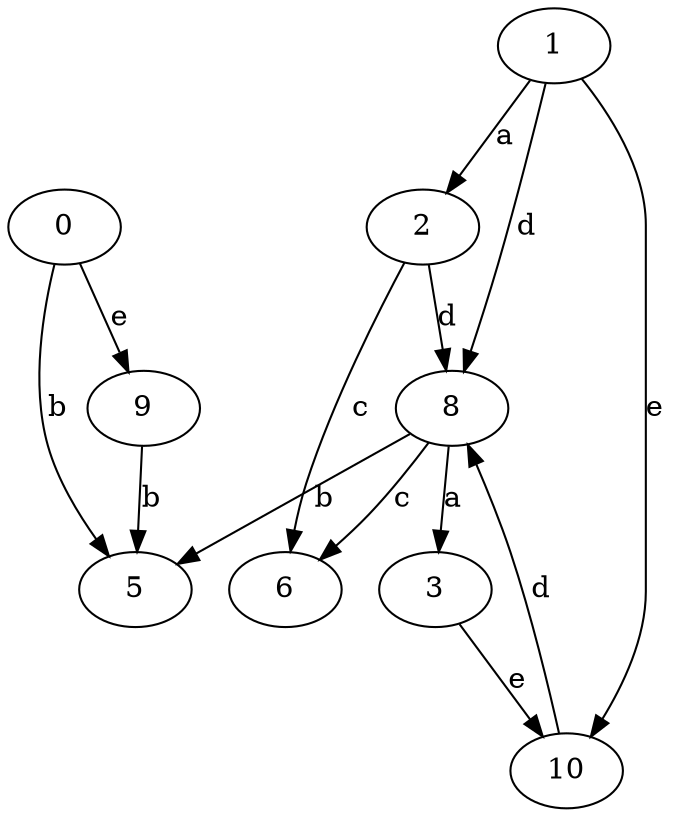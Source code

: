 strict digraph  {
0;
2;
3;
1;
5;
6;
8;
9;
10;
0 -> 5  [label=b];
0 -> 9  [label=e];
2 -> 6  [label=c];
2 -> 8  [label=d];
3 -> 10  [label=e];
1 -> 2  [label=a];
1 -> 8  [label=d];
1 -> 10  [label=e];
8 -> 3  [label=a];
8 -> 5  [label=b];
8 -> 6  [label=c];
9 -> 5  [label=b];
10 -> 8  [label=d];
}

